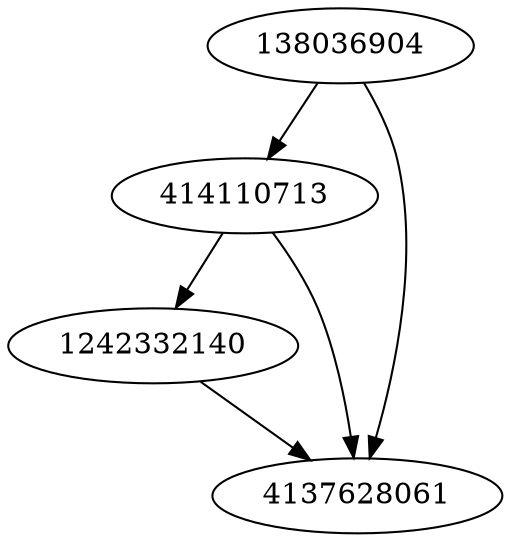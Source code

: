 strict digraph  {
138036904;
414110713;
1242332140;
4137628061;
138036904 -> 4137628061;
138036904 -> 414110713;
414110713 -> 4137628061;
414110713 -> 1242332140;
1242332140 -> 4137628061;
}
